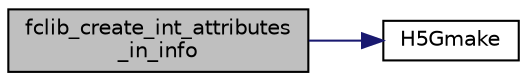 digraph "fclib_create_int_attributes_in_info"
{
  edge [fontname="Helvetica",fontsize="10",labelfontname="Helvetica",labelfontsize="10"];
  node [fontname="Helvetica",fontsize="10",shape=record];
  rankdir="LR";
  Node41 [label="fclib_create_int_attributes\l_in_info",height=0.2,width=0.4,color="black", fillcolor="grey75", style="filled", fontcolor="black"];
  Node41 -> Node42 [color="midnightblue",fontsize="10",style="solid",fontname="Helvetica"];
  Node42 [label="H5Gmake",height=0.2,width=0.4,color="black", fillcolor="white", style="filled",URL="$fclib_8h.html#a4af9c6a6525fa117fd4573ca3d6dce2e",tooltip="make group "];
}
